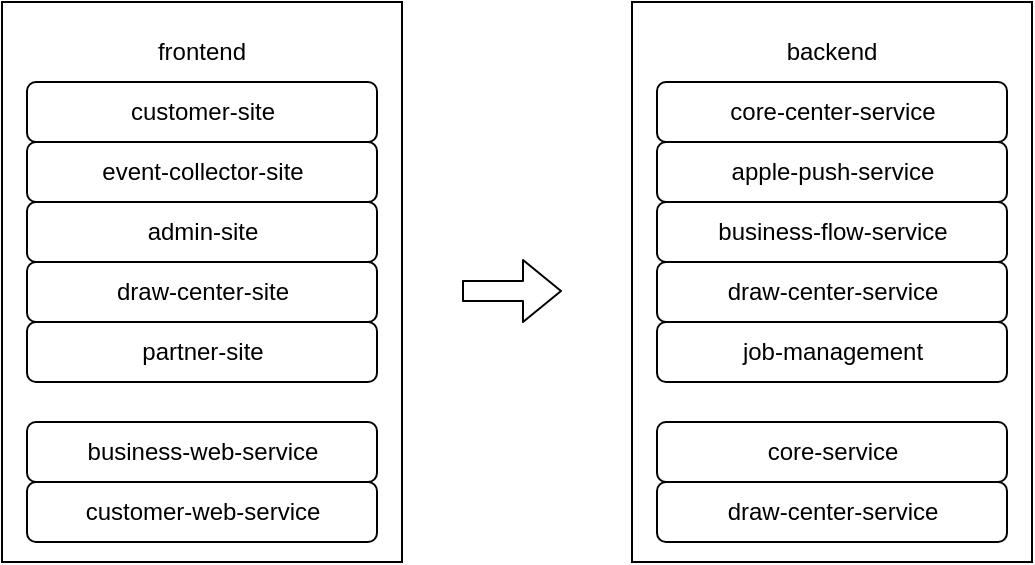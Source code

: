 <mxfile>
    <diagram id="4csIdw2bAAqanAFlkIjt" name="Page-1">
        <mxGraphModel dx="701" dy="535" grid="1" gridSize="10" guides="1" tooltips="1" connect="1" arrows="1" fold="1" page="1" pageScale="1" pageWidth="850" pageHeight="1100" math="0" shadow="0">
            <root>
                <mxCell id="0"/>
                <mxCell id="1" parent="0"/>
                <mxCell id="7" value="" style="rounded=0;whiteSpace=wrap;html=1;" parent="1" vertex="1">
                    <mxGeometry x="110" y="10" width="200" height="280" as="geometry"/>
                </mxCell>
                <mxCell id="2" value="customer-site" style="rounded=1;whiteSpace=wrap;html=1;" parent="1" vertex="1">
                    <mxGeometry x="122.5" y="50" width="175" height="30" as="geometry"/>
                </mxCell>
                <mxCell id="9" value="frontend" style="text;html=1;strokeColor=none;fillColor=none;align=center;verticalAlign=middle;whiteSpace=wrap;rounded=0;" parent="1" vertex="1">
                    <mxGeometry x="180" y="20" width="60" height="30" as="geometry"/>
                </mxCell>
                <mxCell id="11" value="event-collector-site" style="rounded=1;whiteSpace=wrap;html=1;" vertex="1" parent="1">
                    <mxGeometry x="122.5" y="80" width="175" height="30" as="geometry"/>
                </mxCell>
                <mxCell id="12" value="admin-site" style="rounded=1;whiteSpace=wrap;html=1;" vertex="1" parent="1">
                    <mxGeometry x="122.5" y="110" width="175" height="30" as="geometry"/>
                </mxCell>
                <mxCell id="13" value="draw-center-site" style="rounded=1;whiteSpace=wrap;html=1;" vertex="1" parent="1">
                    <mxGeometry x="122.5" y="140" width="175" height="30" as="geometry"/>
                </mxCell>
                <mxCell id="15" value="partner-site" style="rounded=1;whiteSpace=wrap;html=1;" vertex="1" parent="1">
                    <mxGeometry x="122.5" y="170" width="175" height="30" as="geometry"/>
                </mxCell>
                <mxCell id="16" value="" style="rounded=0;whiteSpace=wrap;html=1;" vertex="1" parent="1">
                    <mxGeometry x="425" y="10" width="200" height="280" as="geometry"/>
                </mxCell>
                <mxCell id="18" value="backend" style="text;html=1;strokeColor=none;fillColor=none;align=center;verticalAlign=middle;whiteSpace=wrap;rounded=0;" vertex="1" parent="1">
                    <mxGeometry x="495" y="20" width="60" height="30" as="geometry"/>
                </mxCell>
                <mxCell id="19" value="apple-push-service" style="rounded=1;whiteSpace=wrap;html=1;" vertex="1" parent="1">
                    <mxGeometry x="437.5" y="80" width="175" height="30" as="geometry"/>
                </mxCell>
                <mxCell id="20" value="business-flow-service" style="rounded=1;whiteSpace=wrap;html=1;" vertex="1" parent="1">
                    <mxGeometry x="437.5" y="110" width="175" height="30" as="geometry"/>
                </mxCell>
                <mxCell id="21" value="draw-center-service" style="rounded=1;whiteSpace=wrap;html=1;" vertex="1" parent="1">
                    <mxGeometry x="437.5" y="140" width="175" height="30" as="geometry"/>
                </mxCell>
                <mxCell id="22" value="job-management" style="rounded=1;whiteSpace=wrap;html=1;" vertex="1" parent="1">
                    <mxGeometry x="437.5" y="170" width="175" height="30" as="geometry"/>
                </mxCell>
                <mxCell id="23" value="core-center-service" style="rounded=1;whiteSpace=wrap;html=1;" vertex="1" parent="1">
                    <mxGeometry x="437.5" y="50" width="175" height="30" as="geometry"/>
                </mxCell>
                <mxCell id="24" value="business-web-service" style="rounded=1;whiteSpace=wrap;html=1;" vertex="1" parent="1">
                    <mxGeometry x="122.5" y="220" width="175" height="30" as="geometry"/>
                </mxCell>
                <mxCell id="25" value="customer-web-service" style="rounded=1;whiteSpace=wrap;html=1;" vertex="1" parent="1">
                    <mxGeometry x="122.5" y="250" width="175" height="30" as="geometry"/>
                </mxCell>
                <mxCell id="26" value="core-service" style="rounded=1;whiteSpace=wrap;html=1;" vertex="1" parent="1">
                    <mxGeometry x="437.5" y="220" width="175" height="30" as="geometry"/>
                </mxCell>
                <mxCell id="27" value="draw-center-service" style="rounded=1;whiteSpace=wrap;html=1;" vertex="1" parent="1">
                    <mxGeometry x="437.5" y="250" width="175" height="30" as="geometry"/>
                </mxCell>
                <mxCell id="30" value="" style="shape=flexArrow;endArrow=classic;html=1;" edge="1" parent="1">
                    <mxGeometry width="50" height="50" relative="1" as="geometry">
                        <mxPoint x="340" y="154.5" as="sourcePoint"/>
                        <mxPoint x="390" y="154.5" as="targetPoint"/>
                    </mxGeometry>
                </mxCell>
            </root>
        </mxGraphModel>
    </diagram>
</mxfile>